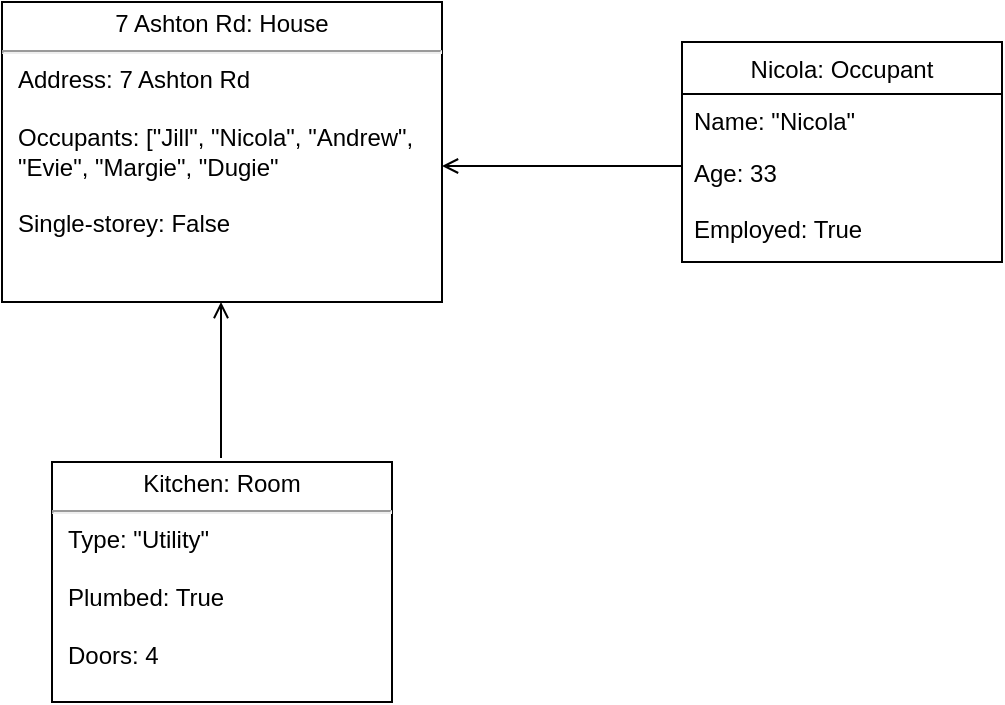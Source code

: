 <mxfile version="20.5.3" type="github">
  <diagram id="H2WtatcNhz01F_n0QGNE" name="Page-1">
    <mxGraphModel dx="2066" dy="1153" grid="1" gridSize="10" guides="1" tooltips="1" connect="1" arrows="1" fold="1" page="1" pageScale="1" pageWidth="827" pageHeight="1169" math="0" shadow="0">
      <root>
        <mxCell id="0" />
        <mxCell id="1" parent="0" />
        <mxCell id="dUSVIqa795fDTfOYoMg1-5" value="&lt;p style=&quot;margin: 4px 0px 0px; text-align: center;&quot;&gt;7 Ashton Rd: House&lt;/p&gt;&lt;hr&gt;&lt;p style=&quot;margin:0px;margin-left:8px;&quot;&gt;Address: 7 Ashton Rd&lt;/p&gt;&lt;p style=&quot;margin:0px;margin-left:8px;&quot;&gt;&lt;br&gt;&lt;/p&gt;&lt;p style=&quot;margin:0px;margin-left:8px;&quot;&gt;Occupants: [&quot;Jill&quot;, &quot;Nicola&quot;,&amp;nbsp;&lt;span style=&quot;background-color: initial;&quot;&gt;&quot;Andrew&quot;,&amp;nbsp;&lt;/span&gt;&lt;/p&gt;&lt;p style=&quot;margin:0px;margin-left:8px;&quot;&gt;&lt;span style=&quot;background-color: initial;&quot;&gt;&quot;Evie&quot;, &quot;Margie&quot;,&amp;nbsp;&lt;/span&gt;&lt;span style=&quot;background-color: initial;&quot;&gt;&quot;Dugie&quot;&lt;/span&gt;&lt;/p&gt;&lt;p style=&quot;margin:0px;margin-left:8px;&quot;&gt;&lt;br&gt;&lt;/p&gt;&lt;p style=&quot;margin:0px;margin-left:8px;&quot;&gt;Single-storey: False&lt;/p&gt;" style="verticalAlign=top;align=left;overflow=fill;fontSize=12;fontFamily=Helvetica;html=1;" vertex="1" parent="1">
          <mxGeometry x="120" y="150" width="220" height="150" as="geometry" />
        </mxCell>
        <mxCell id="dUSVIqa795fDTfOYoMg1-7" value="&lt;p style=&quot;margin: 4px 0px 0px; text-align: center;&quot;&gt;Kitchen: Room&lt;/p&gt;&lt;hr&gt;&lt;p style=&quot;margin:0px;margin-left:8px;&quot;&gt;Type: &quot;Utility&quot;&lt;/p&gt;&lt;p style=&quot;margin:0px;margin-left:8px;&quot;&gt;&lt;br&gt;&lt;/p&gt;&lt;p style=&quot;margin:0px;margin-left:8px;&quot;&gt;Plumbed: True&lt;/p&gt;&lt;p style=&quot;margin:0px;margin-left:8px;&quot;&gt;&lt;br&gt;&lt;/p&gt;&lt;p style=&quot;margin:0px;margin-left:8px;&quot;&gt;Doors: 4&lt;/p&gt;" style="verticalAlign=top;align=left;overflow=fill;fontSize=12;fontFamily=Helvetica;html=1;" vertex="1" parent="1">
          <mxGeometry x="145" y="380" width="170" height="120" as="geometry" />
        </mxCell>
        <mxCell id="dUSVIqa795fDTfOYoMg1-13" value="Nicola: Occupant" style="swimlane;fontStyle=0;align=center;verticalAlign=top;childLayout=stackLayout;horizontal=1;startSize=26;horizontalStack=0;resizeParent=1;resizeLast=0;collapsible=1;marginBottom=0;rounded=0;shadow=0;strokeWidth=1;" vertex="1" parent="1">
          <mxGeometry x="460" y="170" width="160" height="110" as="geometry">
            <mxRectangle x="550" y="140" width="160" height="26" as="alternateBounds" />
          </mxGeometry>
        </mxCell>
        <mxCell id="dUSVIqa795fDTfOYoMg1-14" value="Name: &quot;Nicola&quot;" style="text;align=left;verticalAlign=top;spacingLeft=4;spacingRight=4;overflow=hidden;rotatable=0;points=[[0,0.5],[1,0.5]];portConstraint=eastwest;rounded=0;shadow=0;html=0;" vertex="1" parent="dUSVIqa795fDTfOYoMg1-13">
          <mxGeometry y="26" width="160" height="26" as="geometry" />
        </mxCell>
        <mxCell id="dUSVIqa795fDTfOYoMg1-15" value="Age: 33" style="text;align=left;verticalAlign=top;spacingLeft=4;spacingRight=4;overflow=hidden;rotatable=0;points=[[0,0.5],[1,0.5]];portConstraint=eastwest;rounded=0;shadow=0;html=0;" vertex="1" parent="dUSVIqa795fDTfOYoMg1-13">
          <mxGeometry y="52" width="160" height="28" as="geometry" />
        </mxCell>
        <mxCell id="dUSVIqa795fDTfOYoMg1-16" value="Employed: True" style="text;align=left;verticalAlign=top;spacingLeft=4;spacingRight=4;overflow=hidden;rotatable=0;points=[[0,0.5],[1,0.5]];portConstraint=eastwest;rounded=0;shadow=0;html=0;" vertex="1" parent="dUSVIqa795fDTfOYoMg1-13">
          <mxGeometry y="80" width="160" height="30" as="geometry" />
        </mxCell>
        <mxCell id="dUSVIqa795fDTfOYoMg1-29" value="" style="edgeStyle=orthogonalEdgeStyle;rounded=0;orthogonalLoop=1;jettySize=auto;html=1;endArrow=open;endFill=0;" edge="1" parent="1">
          <mxGeometry relative="1" as="geometry">
            <Array as="points">
              <mxPoint x="229.5" y="378" />
              <mxPoint x="229.5" y="378" />
            </Array>
            <mxPoint x="229.5" y="378" as="sourcePoint" />
            <mxPoint x="229.5" y="300" as="targetPoint" />
          </mxGeometry>
        </mxCell>
        <mxCell id="dUSVIqa795fDTfOYoMg1-32" value="" style="endArrow=open;shadow=0;strokeWidth=1;rounded=0;endFill=1;edgeStyle=elbowEdgeStyle;elbow=vertical;" edge="1" parent="1">
          <mxGeometry x="0.5" y="41" relative="1" as="geometry">
            <mxPoint x="460" y="230" as="sourcePoint" />
            <mxPoint x="340" y="232" as="targetPoint" />
            <mxPoint x="-40" y="32" as="offset" />
            <Array as="points">
              <mxPoint x="450" y="232" />
              <mxPoint x="180" y="232" />
              <mxPoint x="370" y="232" />
            </Array>
          </mxGeometry>
        </mxCell>
      </root>
    </mxGraphModel>
  </diagram>
</mxfile>
